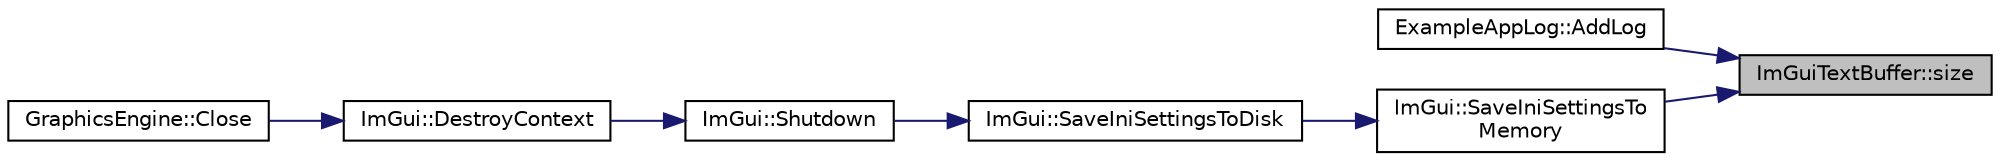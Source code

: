 digraph "ImGuiTextBuffer::size"
{
 // LATEX_PDF_SIZE
  edge [fontname="Helvetica",fontsize="10",labelfontname="Helvetica",labelfontsize="10"];
  node [fontname="Helvetica",fontsize="10",shape=record];
  rankdir="RL";
  Node1 [label="ImGuiTextBuffer::size",height=0.2,width=0.4,color="black", fillcolor="grey75", style="filled", fontcolor="black",tooltip=" "];
  Node1 -> Node2 [dir="back",color="midnightblue",fontsize="10",style="solid"];
  Node2 [label="ExampleAppLog::AddLog",height=0.2,width=0.4,color="black", fillcolor="white", style="filled",URL="$struct_example_app_log.html#afd296fb3b2559acd341fd92883f8f571",tooltip=" "];
  Node1 -> Node3 [dir="back",color="midnightblue",fontsize="10",style="solid"];
  Node3 [label="ImGui::SaveIniSettingsTo\lMemory",height=0.2,width=0.4,color="black", fillcolor="white", style="filled",URL="$namespace_im_gui.html#a27043a530e0e842e01c279dd4207f9eb",tooltip=" "];
  Node3 -> Node4 [dir="back",color="midnightblue",fontsize="10",style="solid"];
  Node4 [label="ImGui::SaveIniSettingsToDisk",height=0.2,width=0.4,color="black", fillcolor="white", style="filled",URL="$namespace_im_gui.html#afa4985e7810be4e687bc4ff28cec8a4d",tooltip=" "];
  Node4 -> Node5 [dir="back",color="midnightblue",fontsize="10",style="solid"];
  Node5 [label="ImGui::Shutdown",height=0.2,width=0.4,color="black", fillcolor="white", style="filled",URL="$namespace_im_gui.html#ae8e2043e5d630169423e2d14a913afa1",tooltip=" "];
  Node5 -> Node6 [dir="back",color="midnightblue",fontsize="10",style="solid"];
  Node6 [label="ImGui::DestroyContext",height=0.2,width=0.4,color="black", fillcolor="white", style="filled",URL="$namespace_im_gui.html#ab9132deece575023170cd8e681d0581d",tooltip=" "];
  Node6 -> Node7 [dir="back",color="midnightblue",fontsize="10",style="solid"];
  Node7 [label="GraphicsEngine::Close",height=0.2,width=0.4,color="black", fillcolor="white", style="filled",URL="$class_graphics_engine.html#a526dd537e18e783cc6e90b51920d26f8",tooltip=" "];
}
